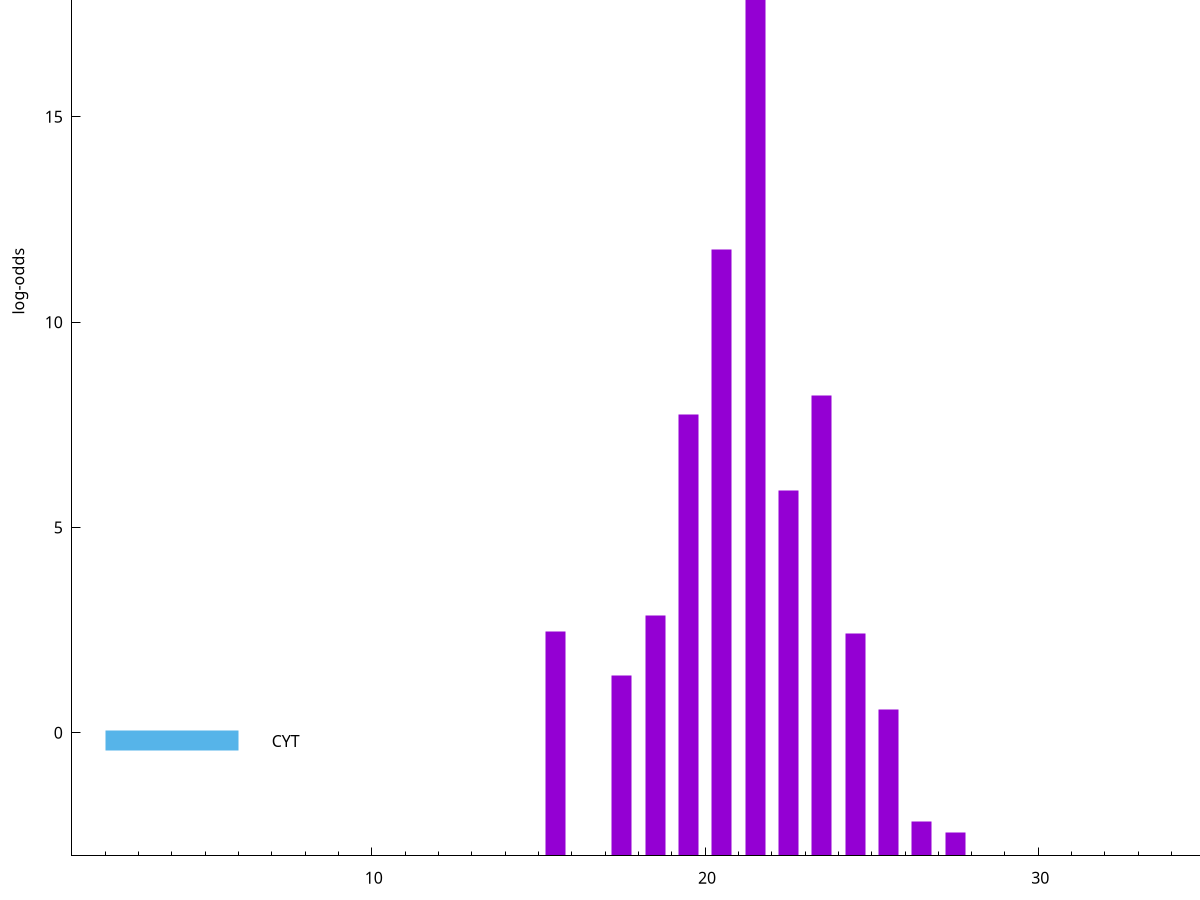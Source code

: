 set title "LipoP predictions for SRR4017826.gff"
set size 2., 1.4
set xrange [1:70] 
set mxtics 10
set yrange [-3:25]
set y2range [0:28]
set ylabel "log-odds"
set term postscript eps color solid "Helvetica" 30
set output "SRR4017826.gff11.eps"
set arrow from 2,19.241 to 6,19.241 nohead lt 1 lw 20
set label "SpI" at 7,19.241
set arrow from 2,-0.200913 to 6,-0.200913 nohead lt 3 lw 20
set label "CYT" at 7,-0.200913
set arrow from 2,19.241 to 6,19.241 nohead lt 1 lw 20
set label "SpI" at 7,19.241
# NOTE: The scores below are the log-odds scores with the threshold
# NOTE: subtracted (a hack to make gnuplot make the histogram all
# NOTE: look nice).
plot "-" axes x1y2 title "" with impulses lt 1 lw 20
21.500000 22.231400
20.500000 14.778500
23.500000 11.218550
19.500000 10.739820
22.500000 8.896030
18.500000 5.845790
15.500000 5.476500
24.500000 5.411120
17.500000 4.386260
25.500000 3.572015
26.500000 0.826270
27.500000 0.566930
e
exit
